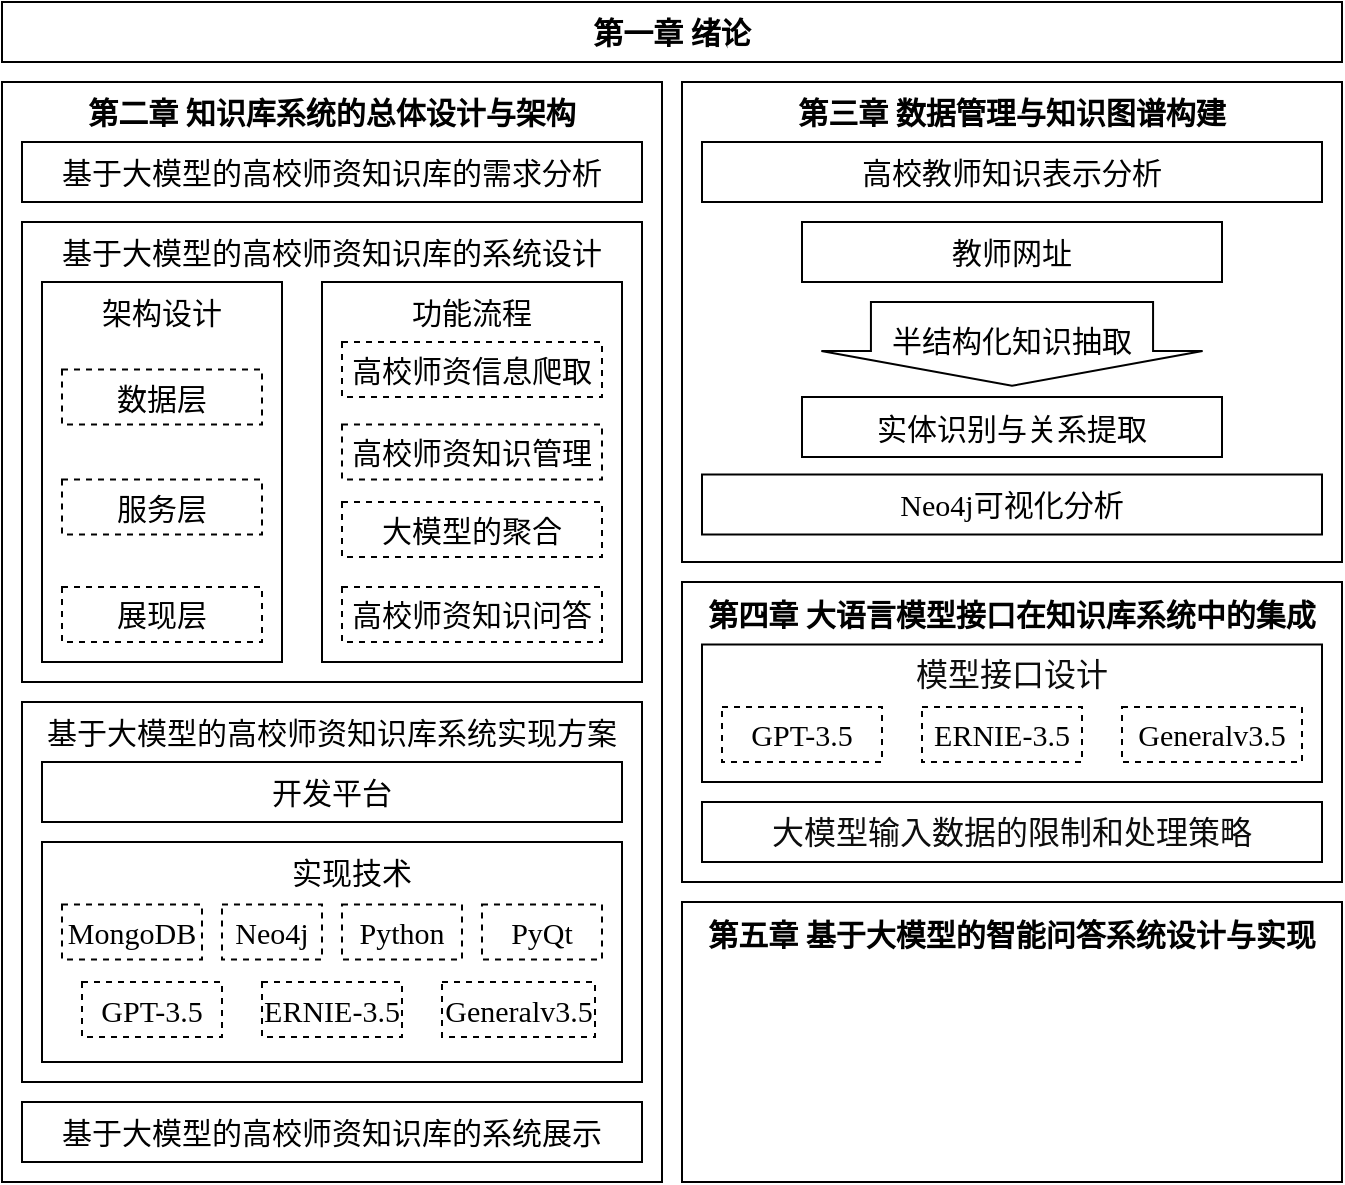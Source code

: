 <mxfile version="24.2.5" type="github">
  <diagram name="第 1 页" id="RLIpUlMl5tuERCqupQb9">
    <mxGraphModel dx="1000" dy="497" grid="1" gridSize="10" guides="1" tooltips="1" connect="1" arrows="1" fold="1" page="1" pageScale="1" pageWidth="827" pageHeight="1169" math="0" shadow="0">
      <root>
        <mxCell id="0" />
        <mxCell id="1" parent="0" />
        <mxCell id="gUjjzV2rQby6Is31GigP-1" value="&lt;font face=&quot;Times New Roman&quot; style=&quot;font-size: 15px;&quot;&gt;&lt;b&gt;第一章 绪论&lt;/b&gt;&lt;/font&gt;" style="rounded=0;whiteSpace=wrap;html=1;" vertex="1" parent="1">
          <mxGeometry x="150" y="190" width="670" height="30" as="geometry" />
        </mxCell>
        <mxCell id="gUjjzV2rQby6Is31GigP-6" value="" style="rounded=0;whiteSpace=wrap;html=1;" vertex="1" parent="1">
          <mxGeometry x="150" y="230" width="330" height="550" as="geometry" />
        </mxCell>
        <mxCell id="gUjjzV2rQby6Is31GigP-3" value="&lt;p class=&quot;MsoNormal&quot;&gt;&lt;font face=&quot;Times New Roman&quot; style=&quot;font-size: 15px;&quot;&gt;&lt;b&gt;第二章 知识库系统的总体设计与架构&lt;/b&gt;&lt;/font&gt;&lt;/p&gt;" style="rounded=0;whiteSpace=wrap;html=1;opacity=0;" vertex="1" parent="1">
          <mxGeometry x="150" y="230" width="330" height="30" as="geometry" />
        </mxCell>
        <mxCell id="gUjjzV2rQby6Is31GigP-4" value="&lt;p align=&quot;center&quot; class=&quot;MsoNormal&quot;&gt;&lt;font face=&quot;Times New Roman&quot; style=&quot;font-size: 15px;&quot;&gt;基于大模型的高校师资知识库的需求分析&lt;/font&gt;&lt;/p&gt;" style="rounded=0;whiteSpace=wrap;html=1;" vertex="1" parent="1">
          <mxGeometry x="160" y="260" width="310" height="30" as="geometry" />
        </mxCell>
        <mxCell id="gUjjzV2rQby6Is31GigP-7" value="" style="rounded=0;whiteSpace=wrap;html=1;" vertex="1" parent="1">
          <mxGeometry x="160" y="300" width="310" height="230" as="geometry" />
        </mxCell>
        <mxCell id="gUjjzV2rQby6Is31GigP-8" value="&lt;p class=&quot;MsoNormal&quot;&gt;&lt;span style=&quot;font-family: &amp;quot;Times New Roman&amp;quot;; font-size: 15px;&quot;&gt;基于大模型的高校师资知识库的系统设计&lt;/span&gt;&lt;br&gt;&lt;/p&gt;" style="rounded=0;whiteSpace=wrap;html=1;opacity=0;" vertex="1" parent="1">
          <mxGeometry x="160" y="300" width="310" height="30" as="geometry" />
        </mxCell>
        <mxCell id="gUjjzV2rQby6Is31GigP-9" value="" style="rounded=0;whiteSpace=wrap;html=1;" vertex="1" parent="1">
          <mxGeometry x="170" y="330" width="120" height="190" as="geometry" />
        </mxCell>
        <mxCell id="gUjjzV2rQby6Is31GigP-10" value="" style="rounded=0;whiteSpace=wrap;html=1;" vertex="1" parent="1">
          <mxGeometry x="310" y="330" width="150" height="190" as="geometry" />
        </mxCell>
        <mxCell id="gUjjzV2rQby6Is31GigP-11" value="&lt;p class=&quot;MsoNormal&quot;&gt;&lt;font face=&quot;Times New Roman&quot;&gt;&lt;span style=&quot;font-size: 15px;&quot;&gt;架构设计&lt;/span&gt;&lt;/font&gt;&lt;br&gt;&lt;/p&gt;" style="rounded=0;whiteSpace=wrap;html=1;opacity=0;" vertex="1" parent="1">
          <mxGeometry x="170" y="330" width="120" height="30" as="geometry" />
        </mxCell>
        <mxCell id="gUjjzV2rQby6Is31GigP-12" value="&lt;font style=&quot;font-size: 15px;&quot; face=&quot;Times New Roman&quot;&gt;数据层&lt;/font&gt;" style="rounded=0;whiteSpace=wrap;html=1;dashed=1;" vertex="1" parent="1">
          <mxGeometry x="180" y="373.75" width="100" height="27.5" as="geometry" />
        </mxCell>
        <mxCell id="gUjjzV2rQby6Is31GigP-13" value="&lt;font face=&quot;Times New Roman&quot;&gt;&lt;span style=&quot;font-size: 15px;&quot;&gt;服务层&lt;/span&gt;&lt;/font&gt;" style="rounded=0;whiteSpace=wrap;html=1;dashed=1;" vertex="1" parent="1">
          <mxGeometry x="180" y="428.75" width="100" height="27.5" as="geometry" />
        </mxCell>
        <mxCell id="gUjjzV2rQby6Is31GigP-14" value="&lt;font face=&quot;Times New Roman&quot;&gt;&lt;span style=&quot;font-size: 15px;&quot;&gt;展现层&lt;/span&gt;&lt;/font&gt;" style="rounded=0;whiteSpace=wrap;html=1;dashed=1;" vertex="1" parent="1">
          <mxGeometry x="180" y="482.5" width="100" height="27.5" as="geometry" />
        </mxCell>
        <mxCell id="gUjjzV2rQby6Is31GigP-15" value="&lt;p class=&quot;MsoNormal&quot;&gt;&lt;font face=&quot;Times New Roman&quot;&gt;&lt;span style=&quot;font-size: 15px;&quot;&gt;功能流程&lt;/span&gt;&lt;/font&gt;&lt;br&gt;&lt;/p&gt;" style="rounded=0;whiteSpace=wrap;html=1;opacity=0;" vertex="1" parent="1">
          <mxGeometry x="310" y="330" width="150" height="30" as="geometry" />
        </mxCell>
        <mxCell id="gUjjzV2rQby6Is31GigP-16" value="&lt;font face=&quot;Times New Roman&quot;&gt;&lt;span style=&quot;font-size: 15px;&quot;&gt;高校师资信息爬取&lt;/span&gt;&lt;/font&gt;" style="rounded=0;whiteSpace=wrap;html=1;dashed=1;" vertex="1" parent="1">
          <mxGeometry x="320" y="360" width="130" height="27.5" as="geometry" />
        </mxCell>
        <mxCell id="gUjjzV2rQby6Is31GigP-17" value="&lt;font face=&quot;Times New Roman&quot;&gt;&lt;span style=&quot;font-size: 15px;&quot;&gt;高校师资知识管理&lt;/span&gt;&lt;/font&gt;" style="rounded=0;whiteSpace=wrap;html=1;dashed=1;" vertex="1" parent="1">
          <mxGeometry x="320" y="401.25" width="130" height="27.5" as="geometry" />
        </mxCell>
        <mxCell id="gUjjzV2rQby6Is31GigP-18" value="&lt;font face=&quot;Times New Roman&quot;&gt;&lt;span style=&quot;font-size: 15px;&quot;&gt;大模型的聚合&lt;/span&gt;&lt;/font&gt;" style="rounded=0;whiteSpace=wrap;html=1;dashed=1;" vertex="1" parent="1">
          <mxGeometry x="320" y="440" width="130" height="27.5" as="geometry" />
        </mxCell>
        <mxCell id="gUjjzV2rQby6Is31GigP-19" value="&lt;font face=&quot;Times New Roman&quot;&gt;&lt;span style=&quot;font-size: 15px;&quot;&gt;高校师资知识问答&lt;/span&gt;&lt;/font&gt;" style="rounded=0;whiteSpace=wrap;html=1;dashed=1;" vertex="1" parent="1">
          <mxGeometry x="320" y="482.5" width="130" height="27.5" as="geometry" />
        </mxCell>
        <mxCell id="gUjjzV2rQby6Is31GigP-20" value="" style="rounded=0;whiteSpace=wrap;html=1;" vertex="1" parent="1">
          <mxGeometry x="160" y="540" width="310" height="190" as="geometry" />
        </mxCell>
        <mxCell id="gUjjzV2rQby6Is31GigP-21" value="&lt;p class=&quot;MsoNormal&quot;&gt;&lt;span style=&quot;font-family: &amp;quot;Times New Roman&amp;quot;; font-size: 15px;&quot;&gt;基于大模型的高校师资知识库系统实现方案&lt;/span&gt;&lt;br&gt;&lt;/p&gt;" style="rounded=0;whiteSpace=wrap;html=1;opacity=0;" vertex="1" parent="1">
          <mxGeometry x="160" y="540" width="310" height="30" as="geometry" />
        </mxCell>
        <mxCell id="gUjjzV2rQby6Is31GigP-23" value="&lt;p align=&quot;center&quot; class=&quot;MsoNormal&quot;&gt;&lt;font face=&quot;Times New Roman&quot; style=&quot;font-size: 15px;&quot;&gt;开发平台&lt;/font&gt;&lt;/p&gt;" style="rounded=0;whiteSpace=wrap;html=1;" vertex="1" parent="1">
          <mxGeometry x="170" y="570" width="290" height="30" as="geometry" />
        </mxCell>
        <mxCell id="gUjjzV2rQby6Is31GigP-24" value="" style="rounded=0;whiteSpace=wrap;html=1;" vertex="1" parent="1">
          <mxGeometry x="170" y="610" width="290" height="110" as="geometry" />
        </mxCell>
        <mxCell id="gUjjzV2rQby6Is31GigP-25" value="&lt;p class=&quot;MsoNormal&quot;&gt;&lt;span style=&quot;font-family: &amp;quot;Times New Roman&amp;quot;; font-size: 15px;&quot;&gt;实现技术&lt;/span&gt;&lt;br&gt;&lt;/p&gt;" style="rounded=0;whiteSpace=wrap;html=1;opacity=0;" vertex="1" parent="1">
          <mxGeometry x="170" y="610" width="310" height="30" as="geometry" />
        </mxCell>
        <mxCell id="gUjjzV2rQby6Is31GigP-22" value="&lt;font face=&quot;Times New Roman&quot;&gt;&lt;span style=&quot;font-size: 15px;&quot;&gt;MongoDB&lt;/span&gt;&lt;/font&gt;" style="rounded=0;whiteSpace=wrap;html=1;dashed=1;" vertex="1" parent="1">
          <mxGeometry x="180" y="641.25" width="70" height="27.5" as="geometry" />
        </mxCell>
        <mxCell id="gUjjzV2rQby6Is31GigP-27" value="&lt;font face=&quot;Times New Roman&quot;&gt;&lt;span style=&quot;font-size: 15px;&quot;&gt;Neo4j&lt;/span&gt;&lt;/font&gt;" style="rounded=0;whiteSpace=wrap;html=1;dashed=1;" vertex="1" parent="1">
          <mxGeometry x="260" y="641.25" width="50" height="27.5" as="geometry" />
        </mxCell>
        <mxCell id="gUjjzV2rQby6Is31GigP-28" value="&lt;font face=&quot;Times New Roman&quot;&gt;&lt;span style=&quot;font-size: 15px;&quot;&gt;Python&lt;/span&gt;&lt;/font&gt;" style="rounded=0;whiteSpace=wrap;html=1;dashed=1;" vertex="1" parent="1">
          <mxGeometry x="320" y="641.25" width="60" height="27.5" as="geometry" />
        </mxCell>
        <mxCell id="gUjjzV2rQby6Is31GigP-29" value="&lt;font face=&quot;Times New Roman&quot;&gt;&lt;span style=&quot;font-size: 15px;&quot;&gt;PyQt&lt;/span&gt;&lt;/font&gt;" style="rounded=0;whiteSpace=wrap;html=1;dashed=1;" vertex="1" parent="1">
          <mxGeometry x="390" y="641.25" width="60" height="27.5" as="geometry" />
        </mxCell>
        <mxCell id="gUjjzV2rQby6Is31GigP-32" value="&lt;font face=&quot;Times New Roman&quot;&gt;&lt;span style=&quot;font-size: 15px;&quot;&gt;GPT-3.5&lt;/span&gt;&lt;/font&gt;" style="rounded=0;whiteSpace=wrap;html=1;dashed=1;" vertex="1" parent="1">
          <mxGeometry x="190" y="680" width="70" height="27.5" as="geometry" />
        </mxCell>
        <mxCell id="gUjjzV2rQby6Is31GigP-33" value="&lt;font face=&quot;Times New Roman&quot;&gt;&lt;span style=&quot;font-size: 15px;&quot;&gt;ERNIE-3.5&lt;/span&gt;&lt;/font&gt;" style="rounded=0;whiteSpace=wrap;html=1;dashed=1;" vertex="1" parent="1">
          <mxGeometry x="280" y="680" width="70" height="27.5" as="geometry" />
        </mxCell>
        <mxCell id="gUjjzV2rQby6Is31GigP-34" value="&lt;font face=&quot;Times New Roman&quot;&gt;&lt;span style=&quot;font-size: 15px;&quot;&gt;Generalv3.5&lt;/span&gt;&lt;/font&gt;" style="rounded=0;whiteSpace=wrap;html=1;dashed=1;" vertex="1" parent="1">
          <mxGeometry x="370" y="680" width="76.5" height="27.5" as="geometry" />
        </mxCell>
        <mxCell id="gUjjzV2rQby6Is31GigP-36" value="&lt;p align=&quot;center&quot; class=&quot;MsoNormal&quot;&gt;&lt;font face=&quot;Times New Roman&quot; style=&quot;font-size: 15px;&quot;&gt;基于大模型的高校师资知识库的系统展示&lt;/font&gt;&lt;/p&gt;" style="rounded=0;whiteSpace=wrap;html=1;" vertex="1" parent="1">
          <mxGeometry x="160" y="740" width="310" height="30" as="geometry" />
        </mxCell>
        <mxCell id="gUjjzV2rQby6Is31GigP-37" value="" style="rounded=0;whiteSpace=wrap;html=1;" vertex="1" parent="1">
          <mxGeometry x="490" y="230" width="330" height="240" as="geometry" />
        </mxCell>
        <mxCell id="gUjjzV2rQby6Is31GigP-38" value="&lt;p class=&quot;MsoNormal&quot;&gt;&lt;font face=&quot;Times New Roman&quot; style=&quot;font-size: 15px;&quot;&gt;&lt;b&gt;第三章&amp;nbsp;&lt;/b&gt;&lt;/font&gt;&lt;span style=&quot;background-color: initial; font-size: 15px;&quot;&gt;&lt;font face=&quot;Times New Roman&quot;&gt;&lt;b&gt;数据管理与知识图谱构建&lt;/b&gt;&lt;/font&gt;&lt;/span&gt;&lt;/p&gt;" style="rounded=0;whiteSpace=wrap;html=1;opacity=0;" vertex="1" parent="1">
          <mxGeometry x="490" y="230" width="330" height="30" as="geometry" />
        </mxCell>
        <mxCell id="gUjjzV2rQby6Is31GigP-39" value="&lt;p align=&quot;center&quot; class=&quot;MsoNormal&quot;&gt;&lt;font face=&quot;Times New Roman&quot;&gt;&lt;span style=&quot;font-size: 15px;&quot;&gt;高校教师知识表示分析&lt;/span&gt;&lt;/font&gt;&lt;br&gt;&lt;/p&gt;" style="rounded=0;whiteSpace=wrap;html=1;" vertex="1" parent="1">
          <mxGeometry x="500" y="260" width="310" height="30" as="geometry" />
        </mxCell>
        <mxCell id="gUjjzV2rQby6Is31GigP-40" value="&lt;p align=&quot;center&quot; class=&quot;MsoNormal&quot;&gt;&lt;font face=&quot;Times New Roman&quot;&gt;&lt;span style=&quot;font-size: 15px;&quot;&gt;教师网址&lt;/span&gt;&lt;/font&gt;&lt;br&gt;&lt;/p&gt;" style="rounded=0;whiteSpace=wrap;html=1;" vertex="1" parent="1">
          <mxGeometry x="550" y="300" width="210" height="30" as="geometry" />
        </mxCell>
        <mxCell id="gUjjzV2rQby6Is31GigP-42" value="" style="html=1;shadow=0;dashed=0;align=center;verticalAlign=middle;shape=mxgraph.arrows2.arrow;dy=0.26;dx=17.34;notch=0;rotation=90;" vertex="1" parent="1">
          <mxGeometry x="634.06" y="265.62" width="41.88" height="190.63" as="geometry" />
        </mxCell>
        <mxCell id="gUjjzV2rQby6Is31GigP-46" value="&lt;p class=&quot;MsoNormal&quot;&gt;&lt;font face=&quot;Times New Roman&quot;&gt;&lt;span style=&quot;font-size: 15px;&quot;&gt;半结构化知识抽取&lt;/span&gt;&lt;/font&gt;&lt;br&gt;&lt;/p&gt;" style="rounded=0;whiteSpace=wrap;html=1;opacity=0;" vertex="1" parent="1">
          <mxGeometry x="590" y="343.75" width="130" height="30" as="geometry" />
        </mxCell>
        <mxCell id="gUjjzV2rQby6Is31GigP-48" value="&lt;p align=&quot;center&quot; class=&quot;MsoNormal&quot;&gt;&lt;font face=&quot;Times New Roman&quot;&gt;&lt;span style=&quot;font-size: 15px;&quot;&gt;实体识别与关系提取&lt;/span&gt;&lt;/font&gt;&lt;br&gt;&lt;/p&gt;" style="rounded=0;whiteSpace=wrap;html=1;" vertex="1" parent="1">
          <mxGeometry x="550" y="387.5" width="210" height="30" as="geometry" />
        </mxCell>
        <mxCell id="gUjjzV2rQby6Is31GigP-49" value="&lt;p align=&quot;center&quot; class=&quot;MsoNormal&quot;&gt;&lt;font face=&quot;Times New Roman&quot;&gt;&lt;span style=&quot;font-size: 15px;&quot;&gt;Neo4j可视化分析&lt;/span&gt;&lt;/font&gt;&lt;br&gt;&lt;/p&gt;" style="rounded=0;whiteSpace=wrap;html=1;" vertex="1" parent="1">
          <mxGeometry x="500" y="426.25" width="310" height="30" as="geometry" />
        </mxCell>
        <mxCell id="gUjjzV2rQby6Is31GigP-50" value="" style="rounded=0;whiteSpace=wrap;html=1;" vertex="1" parent="1">
          <mxGeometry x="490" y="480" width="330" height="150" as="geometry" />
        </mxCell>
        <mxCell id="gUjjzV2rQby6Is31GigP-51" value="&lt;p class=&quot;MsoNormal&quot;&gt;&lt;font face=&quot;Times New Roman&quot; style=&quot;font-size: 15px;&quot;&gt;&lt;b&gt;第四章&amp;nbsp;&lt;/b&gt;&lt;/font&gt;&lt;span style=&quot;background-color: initial; font-size: 15px;&quot;&gt;&lt;font face=&quot;Times New Roman&quot;&gt;&lt;b&gt;大语言模型接口在知识库系统中的集成&lt;/b&gt;&lt;/font&gt;&lt;/span&gt;&lt;/p&gt;" style="rounded=0;whiteSpace=wrap;html=1;opacity=0;" vertex="1" parent="1">
          <mxGeometry x="490" y="481.25" width="330" height="30" as="geometry" />
        </mxCell>
        <mxCell id="gUjjzV2rQby6Is31GigP-53" value="" style="rounded=0;whiteSpace=wrap;html=1;" vertex="1" parent="1">
          <mxGeometry x="500" y="511.25" width="310" height="68.75" as="geometry" />
        </mxCell>
        <mxCell id="gUjjzV2rQby6Is31GigP-54" value="&lt;p class=&quot;MsoNormal&quot;&gt;&lt;span style=&quot;border: 0px solid rgb(227, 227, 227); box-sizing: border-box; --tw-border-spacing-x: 0; --tw-border-spacing-y: 0; --tw-translate-x: 0; --tw-translate-y: 0; --tw-rotate: 0; --tw-skew-x: 0; --tw-skew-y: 0; --tw-scale-x: 1; --tw-scale-y: 1; --tw-pan-x: ; --tw-pan-y: ; --tw-pinch-zoom: ; --tw-scroll-snap-strictness: proximity; --tw-gradient-from-position: ; --tw-gradient-via-position: ; --tw-gradient-to-position: ; --tw-ordinal: ; --tw-slashed-zero: ; --tw-numeric-figure: ; --tw-numeric-spacing: ; --tw-numeric-fraction: ; --tw-ring-inset: ; --tw-ring-offset-width: 0px; --tw-ring-offset-color: #fff; --tw-ring-color: rgba(69,89,164,.5); --tw-ring-offset-shadow: 0 0 transparent; --tw-ring-shadow: 0 0 transparent; --tw-shadow: 0 0 transparent; --tw-shadow-colored: 0 0 transparent; --tw-blur: ; --tw-brightness: ; --tw-contrast: ; --tw-grayscale: ; --tw-hue-rotate: ; --tw-invert: ; --tw-saturate: ; --tw-sepia: ; --tw-drop-shadow: ; --tw-backdrop-blur: ; --tw-backdrop-brightness: ; --tw-backdrop-contrast: ; --tw-backdrop-grayscale: ; --tw-backdrop-hue-rotate: ; --tw-backdrop-invert: ; --tw-backdrop-opacity: ; --tw-backdrop-saturate: ; --tw-backdrop-sepia: ; --tw-contain-size: ; --tw-contain-layout: ; --tw-contain-paint: ; --tw-contain-style: ; color: rgb(13, 13, 13); font-size: 16px; text-align: left; white-space-collapse: preserve; background-color: rgb(255, 255, 255);&quot;&gt;&lt;font face=&quot;Times New Roman&quot;&gt;模型接口设计&lt;/font&gt;&lt;/span&gt;&lt;br&gt;&lt;/p&gt;" style="rounded=0;whiteSpace=wrap;html=1;opacity=0;" vertex="1" parent="1">
          <mxGeometry x="500" y="511.25" width="310" height="30" as="geometry" />
        </mxCell>
        <mxCell id="gUjjzV2rQby6Is31GigP-55" value="&lt;font face=&quot;Times New Roman&quot;&gt;&lt;span style=&quot;font-size: 15px;&quot;&gt;GPT-3.5&lt;/span&gt;&lt;/font&gt;" style="rounded=0;whiteSpace=wrap;html=1;dashed=1;" vertex="1" parent="1">
          <mxGeometry x="510" y="542.5" width="80" height="27.5" as="geometry" />
        </mxCell>
        <mxCell id="gUjjzV2rQby6Is31GigP-56" value="&lt;font face=&quot;Times New Roman&quot;&gt;&lt;span style=&quot;font-size: 15px;&quot;&gt;ERNIE-3.5&lt;/span&gt;&lt;/font&gt;" style="rounded=0;whiteSpace=wrap;html=1;dashed=1;" vertex="1" parent="1">
          <mxGeometry x="610" y="542.5" width="80" height="27.5" as="geometry" />
        </mxCell>
        <mxCell id="gUjjzV2rQby6Is31GigP-57" value="&lt;font face=&quot;Times New Roman&quot;&gt;&lt;span style=&quot;font-size: 15px;&quot;&gt;Generalv3.5&lt;/span&gt;&lt;/font&gt;" style="rounded=0;whiteSpace=wrap;html=1;dashed=1;" vertex="1" parent="1">
          <mxGeometry x="710" y="542.5" width="90" height="27.5" as="geometry" />
        </mxCell>
        <mxCell id="gUjjzV2rQby6Is31GigP-58" value="&lt;p align=&quot;center&quot; class=&quot;MsoNormal&quot;&gt;&lt;span style=&quot;color: rgb(13, 13, 13); font-size: 16px; text-align: left; white-space-collapse: preserve; background-color: rgb(255, 255, 255);&quot;&gt;&lt;font face=&quot;Times New Roman&quot;&gt;大模型输入数据的限制和处理策略&lt;/font&gt;&lt;/span&gt;&lt;br&gt;&lt;/p&gt;" style="rounded=0;whiteSpace=wrap;html=1;" vertex="1" parent="1">
          <mxGeometry x="500" y="590" width="310" height="30" as="geometry" />
        </mxCell>
        <mxCell id="gUjjzV2rQby6Is31GigP-59" value="" style="rounded=0;whiteSpace=wrap;html=1;" vertex="1" parent="1">
          <mxGeometry x="490" y="640" width="330" height="140" as="geometry" />
        </mxCell>
        <mxCell id="gUjjzV2rQby6Is31GigP-60" value="&lt;p class=&quot;MsoNormal&quot;&gt;&lt;font face=&quot;Times New Roman&quot; style=&quot;font-size: 15px;&quot;&gt;&lt;b&gt;第五章&amp;nbsp;&lt;/b&gt;&lt;/font&gt;&lt;span style=&quot;background-color: initial; font-size: 15px;&quot;&gt;&lt;font face=&quot;Times New Roman&quot;&gt;&lt;b&gt;基于大模型的智能问答系统设计与实现&lt;/b&gt;&lt;/font&gt;&lt;/span&gt;&lt;/p&gt;" style="rounded=0;whiteSpace=wrap;html=1;opacity=0;" vertex="1" parent="1">
          <mxGeometry x="490" y="641.25" width="330" height="30" as="geometry" />
        </mxCell>
      </root>
    </mxGraphModel>
  </diagram>
</mxfile>
